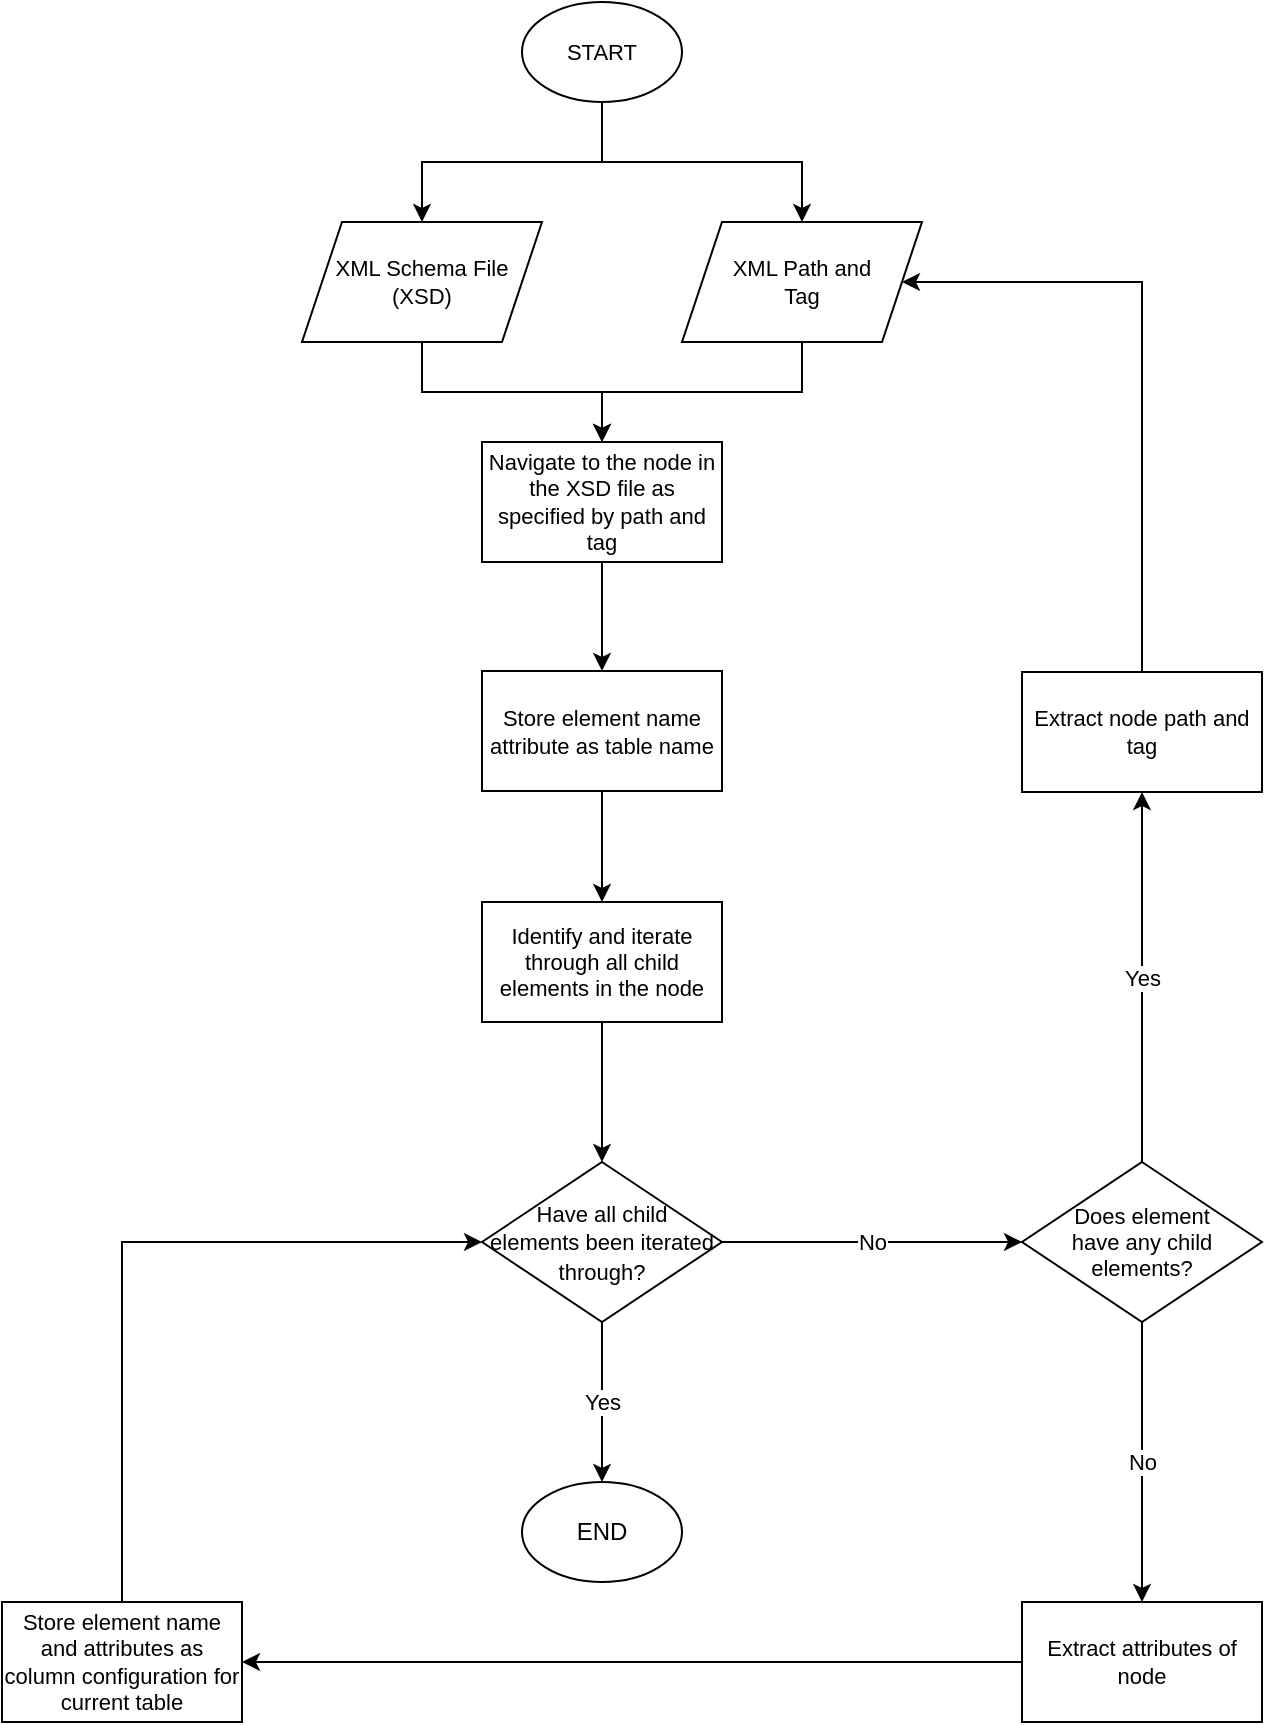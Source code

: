 <mxfile version="13.6.5"><diagram id="AEnJwiY944F6gHplVBgB" name="Page-1"><mxGraphModel dx="1426" dy="842" grid="1" gridSize="10" guides="1" tooltips="1" connect="1" arrows="1" fold="1" page="1" pageScale="1" pageWidth="827" pageHeight="1169" math="0" shadow="0"><root><mxCell id="0"/><mxCell id="1" parent="0"/><mxCell id="29" style="edgeStyle=orthogonalEdgeStyle;rounded=0;orthogonalLoop=1;jettySize=auto;html=1;fontSize=11;" edge="1" parent="1" source="3" target="4"><mxGeometry relative="1" as="geometry"/></mxCell><mxCell id="30" style="edgeStyle=orthogonalEdgeStyle;rounded=0;orthogonalLoop=1;jettySize=auto;html=1;fontSize=11;" edge="1" parent="1" source="3" target="5"><mxGeometry relative="1" as="geometry"/></mxCell><mxCell id="3" value="START" style="ellipse;whiteSpace=wrap;html=1;fontSize=11;" parent="1" vertex="1"><mxGeometry x="350" y="220" width="80" height="50" as="geometry"/></mxCell><mxCell id="25" style="edgeStyle=orthogonalEdgeStyle;rounded=0;orthogonalLoop=1;jettySize=auto;html=1;fontSize=11;" edge="1" parent="1" source="4" target="6"><mxGeometry relative="1" as="geometry"/></mxCell><mxCell id="4" value="XML Schema File&lt;br style=&quot;font-size: 11px;&quot;&gt;(XSD)" style="shape=parallelogram;perimeter=parallelogramPerimeter;whiteSpace=wrap;html=1;fixedSize=1;fontSize=11;" parent="1" vertex="1"><mxGeometry x="240" y="330" width="120" height="60" as="geometry"/></mxCell><mxCell id="26" style="edgeStyle=orthogonalEdgeStyle;rounded=0;orthogonalLoop=1;jettySize=auto;html=1;entryX=0.5;entryY=0;entryDx=0;entryDy=0;fontSize=11;" edge="1" parent="1" source="5" target="6"><mxGeometry relative="1" as="geometry"/></mxCell><mxCell id="5" value="XML Path and &lt;br style=&quot;font-size: 11px;&quot;&gt;Tag" style="shape=parallelogram;perimeter=parallelogramPerimeter;whiteSpace=wrap;html=1;fixedSize=1;fontSize=11;" parent="1" vertex="1"><mxGeometry x="430" y="330" width="120" height="60" as="geometry"/></mxCell><mxCell id="24" style="edgeStyle=orthogonalEdgeStyle;rounded=0;orthogonalLoop=1;jettySize=auto;html=1;entryX=0.5;entryY=0;entryDx=0;entryDy=0;fontSize=11;" edge="1" parent="1" source="6" target="7"><mxGeometry relative="1" as="geometry"/></mxCell><mxCell id="6" value="Navigate to the node in the XSD file as specified by path and tag" style="rounded=0;whiteSpace=wrap;html=1;fontSize=11;" parent="1" vertex="1"><mxGeometry x="330" y="440" width="120" height="60" as="geometry"/></mxCell><mxCell id="23" style="edgeStyle=orthogonalEdgeStyle;rounded=0;orthogonalLoop=1;jettySize=auto;html=1;entryX=0.5;entryY=0;entryDx=0;entryDy=0;fontSize=11;" edge="1" parent="1" source="7" target="8"><mxGeometry relative="1" as="geometry"/></mxCell><mxCell id="7" value="Store element name attribute as table name" style="rounded=0;whiteSpace=wrap;html=1;fontSize=11;" parent="1" vertex="1"><mxGeometry x="330" y="554.5" width="120" height="60" as="geometry"/></mxCell><mxCell id="22" style="edgeStyle=orthogonalEdgeStyle;rounded=0;orthogonalLoop=1;jettySize=auto;html=1;fontSize=11;" edge="1" parent="1" source="8" target="9"><mxGeometry relative="1" as="geometry"/></mxCell><mxCell id="8" value="Identify and iterate through all child elements in the node" style="rounded=0;whiteSpace=wrap;html=1;fontSize=11;" parent="1" vertex="1"><mxGeometry x="330" y="670" width="120" height="60" as="geometry"/></mxCell><mxCell id="16" value="No" style="edgeStyle=orthogonalEdgeStyle;rounded=0;orthogonalLoop=1;jettySize=auto;html=1;entryX=0;entryY=0.5;entryDx=0;entryDy=0;fontSize=11;" edge="1" parent="1" source="9" target="15"><mxGeometry relative="1" as="geometry"/></mxCell><mxCell id="20" value="Yes" style="edgeStyle=orthogonalEdgeStyle;rounded=0;orthogonalLoop=1;jettySize=auto;html=1;entryX=0.5;entryY=0;entryDx=0;entryDy=0;fontSize=11;" edge="1" parent="1" source="9" target="14"><mxGeometry relative="1" as="geometry"/></mxCell><mxCell id="9" value="&lt;font style=&quot;font-size: 11px&quot;&gt;Have all child &lt;br&gt;elements been iterated &lt;br&gt;through?&lt;/font&gt;" style="rhombus;whiteSpace=wrap;html=1;" parent="1" vertex="1"><mxGeometry x="330" y="800" width="120" height="80" as="geometry"/></mxCell><mxCell id="18" style="edgeStyle=orthogonalEdgeStyle;rounded=0;orthogonalLoop=1;jettySize=auto;html=1;fontSize=11;" edge="1" parent="1" source="11" target="13"><mxGeometry relative="1" as="geometry"/></mxCell><mxCell id="11" value="Extract attributes of node" style="rounded=0;whiteSpace=wrap;html=1;fontSize=11;" parent="1" vertex="1"><mxGeometry x="600" y="1020" width="120" height="60" as="geometry"/></mxCell><mxCell id="27" style="edgeStyle=orthogonalEdgeStyle;rounded=0;orthogonalLoop=1;jettySize=auto;html=1;entryX=1;entryY=0.5;entryDx=0;entryDy=0;fontSize=11;" edge="1" parent="1" source="12" target="5"><mxGeometry relative="1" as="geometry"><Array as="points"><mxPoint x="660" y="360"/></Array></mxGeometry></mxCell><mxCell id="12" value="Extract node path and tag" style="rounded=0;whiteSpace=wrap;html=1;fontSize=11;" parent="1" vertex="1"><mxGeometry x="600" y="555" width="120" height="60" as="geometry"/></mxCell><mxCell id="19" style="edgeStyle=orthogonalEdgeStyle;rounded=0;orthogonalLoop=1;jettySize=auto;html=1;entryX=0;entryY=0.5;entryDx=0;entryDy=0;fontSize=11;" edge="1" parent="1" source="13" target="9"><mxGeometry relative="1" as="geometry"><Array as="points"><mxPoint x="150" y="840"/></Array></mxGeometry></mxCell><mxCell id="13" value="Store element name and attributes as column configuration for current table" style="rounded=0;whiteSpace=wrap;html=1;fontSize=11;" parent="1" vertex="1"><mxGeometry x="90" y="1020" width="120" height="60" as="geometry"/></mxCell><mxCell id="14" value="END" style="ellipse;whiteSpace=wrap;html=1;" vertex="1" parent="1"><mxGeometry x="350" y="960" width="80" height="50" as="geometry"/></mxCell><mxCell id="17" value="No" style="edgeStyle=orthogonalEdgeStyle;rounded=0;orthogonalLoop=1;jettySize=auto;html=1;fontSize=11;" edge="1" parent="1" source="15" target="11"><mxGeometry relative="1" as="geometry"/></mxCell><mxCell id="21" value="Yes" style="edgeStyle=orthogonalEdgeStyle;rounded=0;orthogonalLoop=1;jettySize=auto;html=1;fontSize=11;" edge="1" parent="1" source="15" target="12"><mxGeometry relative="1" as="geometry"/></mxCell><mxCell id="15" value="Does element &lt;br style=&quot;font-size: 11px;&quot;&gt;have any child elements?" style="rhombus;whiteSpace=wrap;html=1;fontSize=11;" vertex="1" parent="1"><mxGeometry x="600" y="800" width="120" height="80" as="geometry"/></mxCell></root></mxGraphModel></diagram></mxfile>